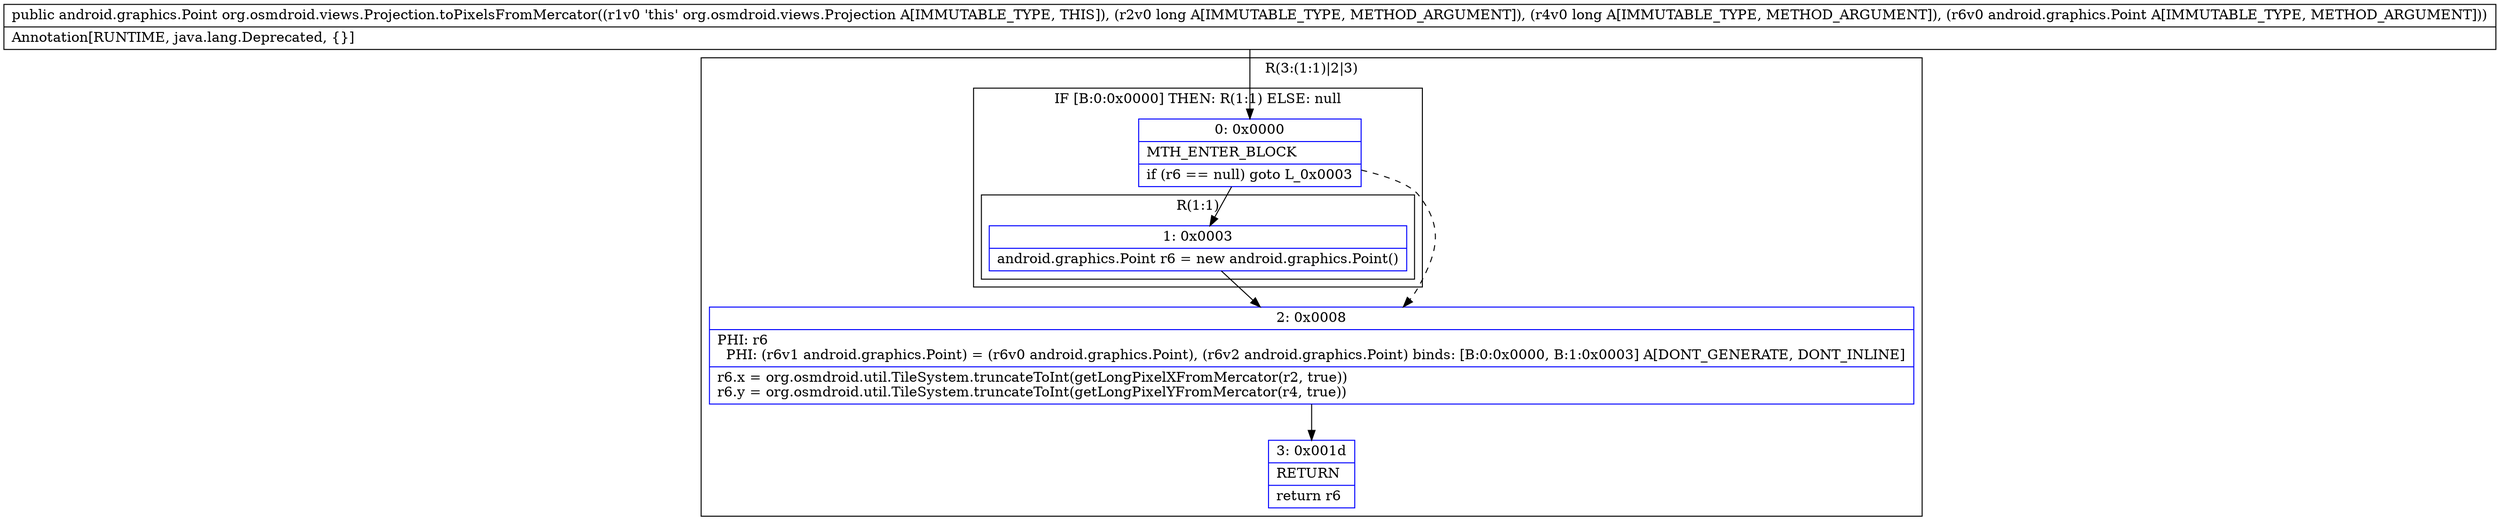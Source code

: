 digraph "CFG fororg.osmdroid.views.Projection.toPixelsFromMercator(JJLandroid\/graphics\/Point;)Landroid\/graphics\/Point;" {
subgraph cluster_Region_1251290002 {
label = "R(3:(1:1)|2|3)";
node [shape=record,color=blue];
subgraph cluster_IfRegion_463822545 {
label = "IF [B:0:0x0000] THEN: R(1:1) ELSE: null";
node [shape=record,color=blue];
Node_0 [shape=record,label="{0\:\ 0x0000|MTH_ENTER_BLOCK\l|if (r6 == null) goto L_0x0003\l}"];
subgraph cluster_Region_1857033697 {
label = "R(1:1)";
node [shape=record,color=blue];
Node_1 [shape=record,label="{1\:\ 0x0003|android.graphics.Point r6 = new android.graphics.Point()\l}"];
}
}
Node_2 [shape=record,label="{2\:\ 0x0008|PHI: r6 \l  PHI: (r6v1 android.graphics.Point) = (r6v0 android.graphics.Point), (r6v2 android.graphics.Point) binds: [B:0:0x0000, B:1:0x0003] A[DONT_GENERATE, DONT_INLINE]\l|r6.x = org.osmdroid.util.TileSystem.truncateToInt(getLongPixelXFromMercator(r2, true))\lr6.y = org.osmdroid.util.TileSystem.truncateToInt(getLongPixelYFromMercator(r4, true))\l}"];
Node_3 [shape=record,label="{3\:\ 0x001d|RETURN\l|return r6\l}"];
}
MethodNode[shape=record,label="{public android.graphics.Point org.osmdroid.views.Projection.toPixelsFromMercator((r1v0 'this' org.osmdroid.views.Projection A[IMMUTABLE_TYPE, THIS]), (r2v0 long A[IMMUTABLE_TYPE, METHOD_ARGUMENT]), (r4v0 long A[IMMUTABLE_TYPE, METHOD_ARGUMENT]), (r6v0 android.graphics.Point A[IMMUTABLE_TYPE, METHOD_ARGUMENT]))  | Annotation[RUNTIME, java.lang.Deprecated, \{\}]\l}"];
MethodNode -> Node_0;
Node_0 -> Node_1;
Node_0 -> Node_2[style=dashed];
Node_1 -> Node_2;
Node_2 -> Node_3;
}

